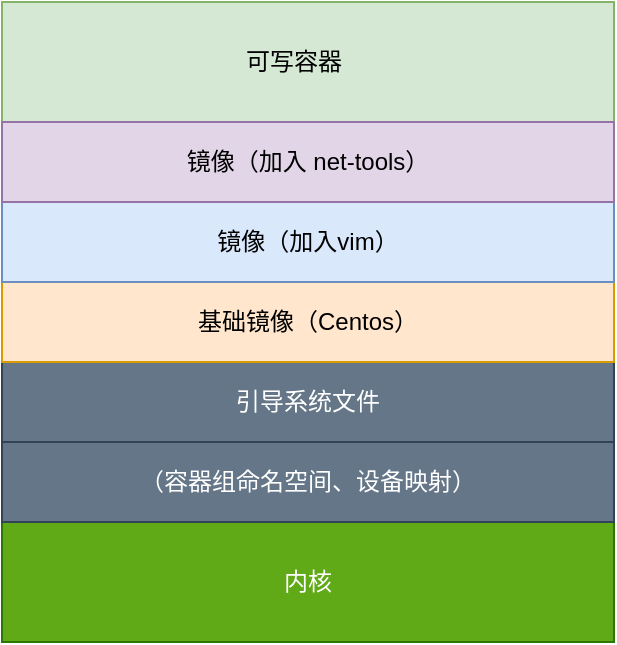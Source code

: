 <mxfile version="14.9.2" type="github">
  <diagram id="NQ7AL2f5EfL6jX6GfZ7U" name="Page-1">
    <mxGraphModel dx="946" dy="557" grid="1" gridSize="10" guides="1" tooltips="1" connect="1" arrows="1" fold="1" page="1" pageScale="1" pageWidth="827" pageHeight="1169" math="0" shadow="0">
      <root>
        <mxCell id="0" />
        <mxCell id="1" parent="0" />
        <mxCell id="n4wxmyX8QbnDL6qaSaw0-2" value="" style="rounded=0;whiteSpace=wrap;html=1;fillColor=#d5e8d4;strokeColor=#82b366;" vertex="1" parent="1">
          <mxGeometry x="414" y="120" width="306" height="320" as="geometry" />
        </mxCell>
        <mxCell id="n4wxmyX8QbnDL6qaSaw0-3" value="内核" style="rounded=0;whiteSpace=wrap;html=1;fillColor=#60a917;strokeColor=#2D7600;fontColor=#ffffff;" vertex="1" parent="1">
          <mxGeometry x="414" y="380" width="306" height="60" as="geometry" />
        </mxCell>
        <mxCell id="n4wxmyX8QbnDL6qaSaw0-4" value="（容器组命名空间、设备映射）" style="rounded=0;whiteSpace=wrap;html=1;fillColor=#647687;strokeColor=#314354;fontColor=#ffffff;" vertex="1" parent="1">
          <mxGeometry x="414" y="340" width="306" height="40" as="geometry" />
        </mxCell>
        <mxCell id="n4wxmyX8QbnDL6qaSaw0-5" value="引导系统文件" style="rounded=0;whiteSpace=wrap;html=1;fillColor=#647687;strokeColor=#314354;fontColor=#ffffff;" vertex="1" parent="1">
          <mxGeometry x="414" y="300" width="306" height="40" as="geometry" />
        </mxCell>
        <mxCell id="n4wxmyX8QbnDL6qaSaw0-6" value="基础镜像（Centos）" style="rounded=0;whiteSpace=wrap;html=1;fillColor=#ffe6cc;strokeColor=#d79b00;" vertex="1" parent="1">
          <mxGeometry x="414" y="260" width="306" height="40" as="geometry" />
        </mxCell>
        <mxCell id="n4wxmyX8QbnDL6qaSaw0-8" value="镜像（加入vim）" style="rounded=0;whiteSpace=wrap;html=1;fillColor=#dae8fc;strokeColor=#6c8ebf;" vertex="1" parent="1">
          <mxGeometry x="414" y="220" width="306" height="40" as="geometry" />
        </mxCell>
        <mxCell id="n4wxmyX8QbnDL6qaSaw0-9" value="镜像（加入 net-tools）" style="rounded=0;whiteSpace=wrap;html=1;fillColor=#e1d5e7;strokeColor=#9673a6;" vertex="1" parent="1">
          <mxGeometry x="414" y="180" width="306" height="40" as="geometry" />
        </mxCell>
        <mxCell id="n4wxmyX8QbnDL6qaSaw0-10" value="可写容器" style="text;html=1;strokeColor=none;fillColor=none;align=center;verticalAlign=middle;whiteSpace=wrap;rounded=0;" vertex="1" parent="1">
          <mxGeometry x="520" y="140" width="80" height="20" as="geometry" />
        </mxCell>
      </root>
    </mxGraphModel>
  </diagram>
</mxfile>
